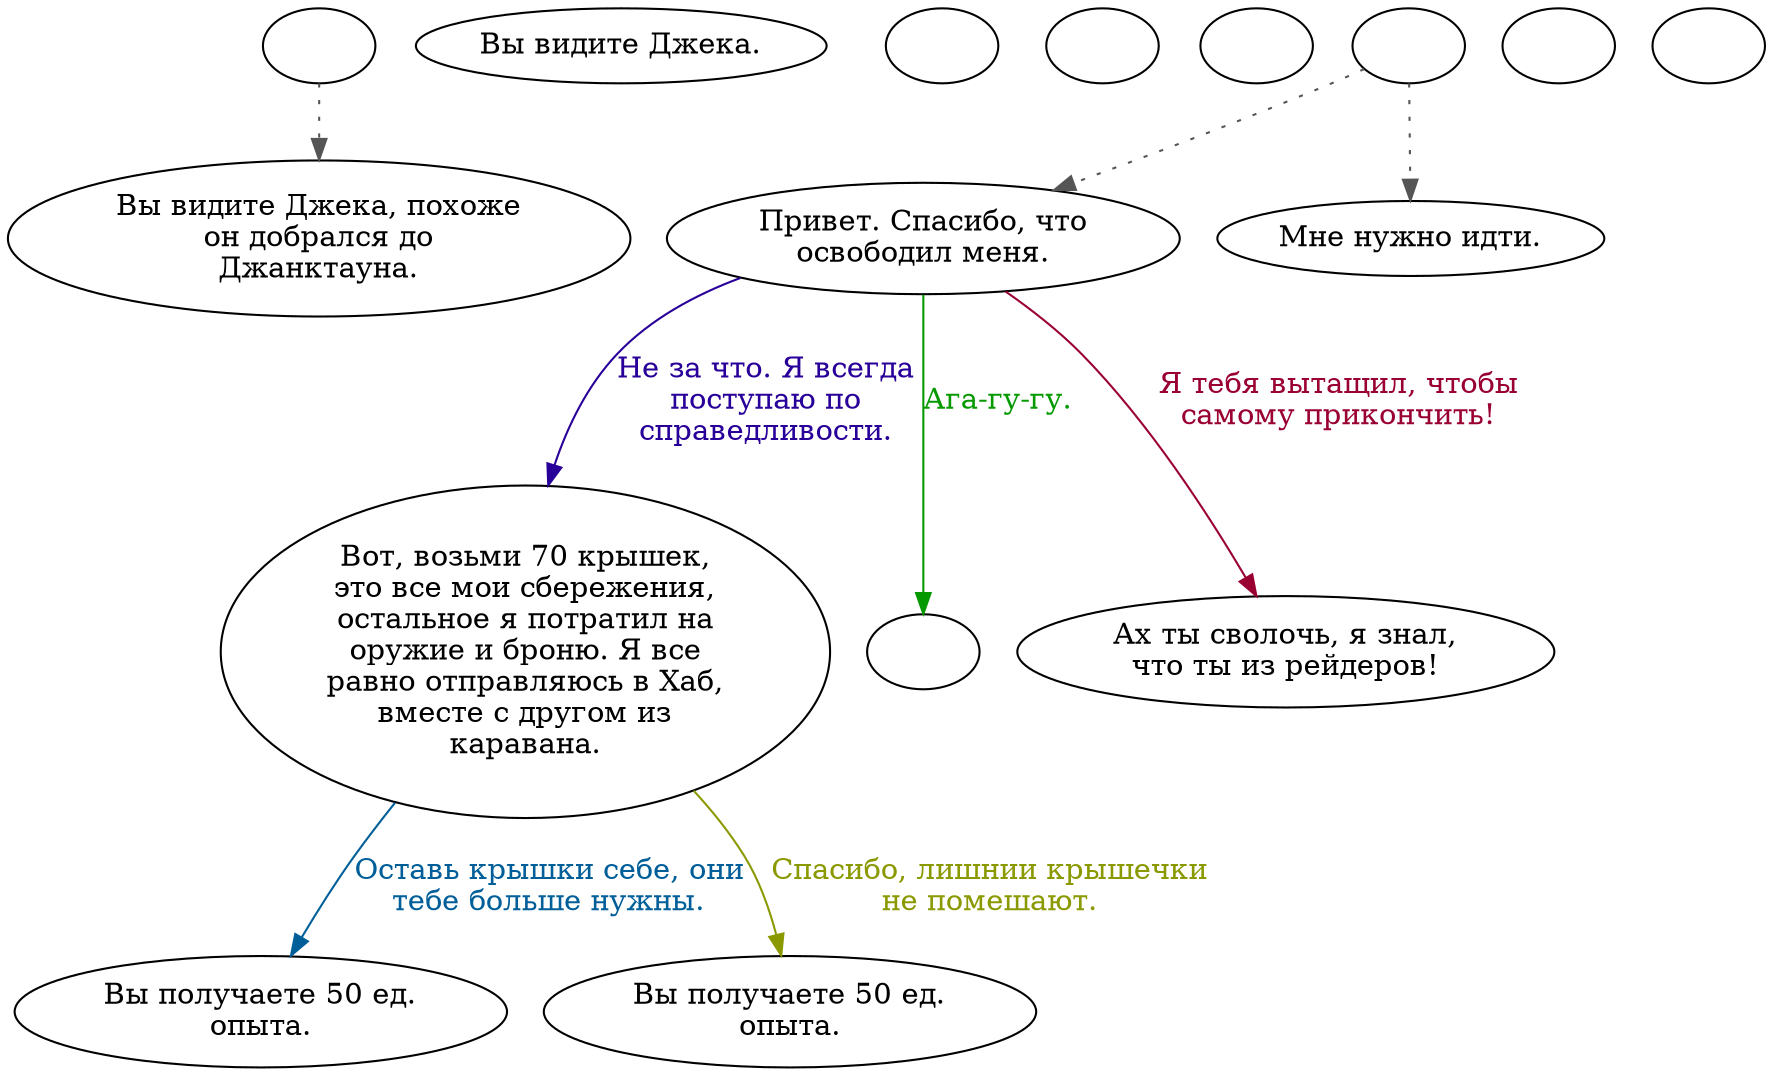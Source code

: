 digraph raidjack {
  "start" [style=filled       fillcolor="#FFFFFF"       color="#000000"]
  "start" -> "description_p_proc" [style=dotted color="#555555"]
  "start" [label=""]
  "look_at_p_proc" [style=filled       fillcolor="#FFFFFF"       color="#000000"]
  "look_at_p_proc" [label="Вы видите Джека."]
  "description_p_proc" [style=filled       fillcolor="#FFFFFF"       color="#000000"]
  "description_p_proc" [label="Вы видите Джека, похоже\nон добрался до\nДжанктауна."]
  "critter_p_proc" [style=filled       fillcolor="#FFFFFF"       color="#000000"]
  "critter_p_proc" [label=""]
  "pickup_p_proc" [style=filled       fillcolor="#FFFFFF"       color="#000000"]
  "pickup_p_proc" [label=""]
  "destroy_p_proc" [style=filled       fillcolor="#FFFFFF"       color="#000000"]
  "destroy_p_proc" [label=""]
  "talk_p_proc" [style=filled       fillcolor="#FFFFFF"       color="#000000"]
  "talk_p_proc" -> "prisoner00" [style=dotted color="#555555"]
  "talk_p_proc" -> "prisoner05" [style=dotted color="#555555"]
  "talk_p_proc" [label=""]
  "map_enter_p_proc" [style=filled       fillcolor="#FFFFFF"       color="#000000"]
  "map_enter_p_proc" [label=""]
  "timed_event_p_proc" [style=filled       fillcolor="#FFFFFF"       color="#000000"]
  "timed_event_p_proc" [label=""]
  "prisoner00" [style=filled       fillcolor="#FFFFFF"       color="#000000"]
  "prisoner00" [label="Привет. Спасибо, что\nосвободил меня."]
  "prisoner00" -> "prisoner01" [label="Не за что. Я всегда\nпоступаю по\nсправедливости." color="#280099" fontcolor="#280099"]
  "prisoner00" -> "prisonerend" [label="Ага-гу-гу." color="#059900" fontcolor="#059900"]
  "prisoner00" -> "prisoner04" [label="Я тебя вытащил, чтобы\nсамому прикончить!" color="#990031" fontcolor="#990031"]
  "prisoner01" [style=filled       fillcolor="#FFFFFF"       color="#000000"]
  "prisoner01" [label="Вот, возьми 70 крышек,\nэто все мои сбережения,\nостальное я потратил на\nоружие и броню. Я все\nравно отправляюсь в Хаб,\nвместе с другом из\nкаравана."]
  "prisoner01" -> "prisoner02" [label="Оставь крышки себе, они\nтебе больше нужны." color="#005E99" fontcolor="#005E99"]
  "prisoner01" -> "prisoner03" [label="Спасибо, лишнии крышечки\nне помешают." color="#8A9900" fontcolor="#8A9900"]
  "prisoner02" [style=filled       fillcolor="#FFFFFF"       color="#000000"]
  "prisoner02" [label="Вы получаете 50 ед.\nопыта."]
  "prisoner03" [style=filled       fillcolor="#FFFFFF"       color="#000000"]
  "prisoner03" [label="Вы получаете 50 ед.\nопыта."]
  "prisoner04" [style=filled       fillcolor="#FFFFFF"       color="#000000"]
  "prisoner04" [label="Ах ты сволочь, я знал,\nчто ты из рейдеров!"]
  "prisoner05" [style=filled       fillcolor="#FFFFFF"       color="#000000"]
  "prisoner05" [label="Мне нужно идти."]
  "prisonerend" [style=filled       fillcolor="#FFFFFF"       color="#000000"]
  "prisonerend" [label=""]
}